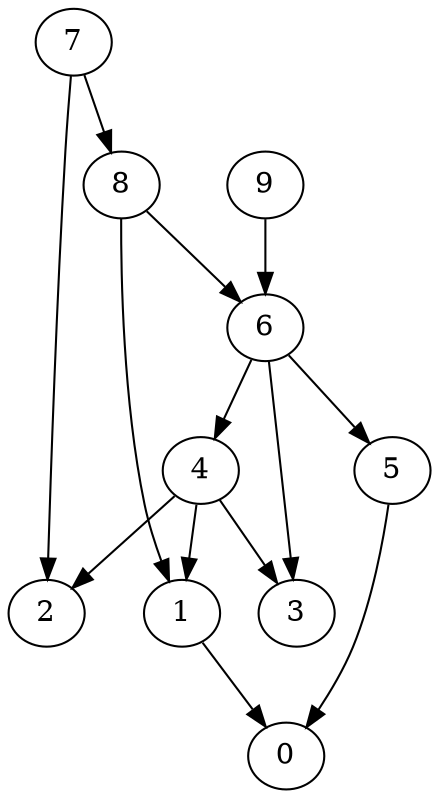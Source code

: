 digraph G {
  graph [splines=true overlap=false]
  node  [shape=ellipse, width=0.3, height=0.3]
  0 [label="0"];
  1 [label="1"];
  2 [label="2"];
  3 [label="3"];
  4 [label="4"];
  5 [label="5"];
  6 [label="6"];
  7 [label="7"];
  8 [label="8"];
  9 [label="9"];
  1 -> 0;
  4 -> 1;
  4 -> 2;
  4 -> 3;
  5 -> 0;
  6 -> 3;
  6 -> 4;
  6 -> 5;
  7 -> 2;
  7 -> 8;
  8 -> 1;
  8 -> 6;
  9 -> 6;
}
